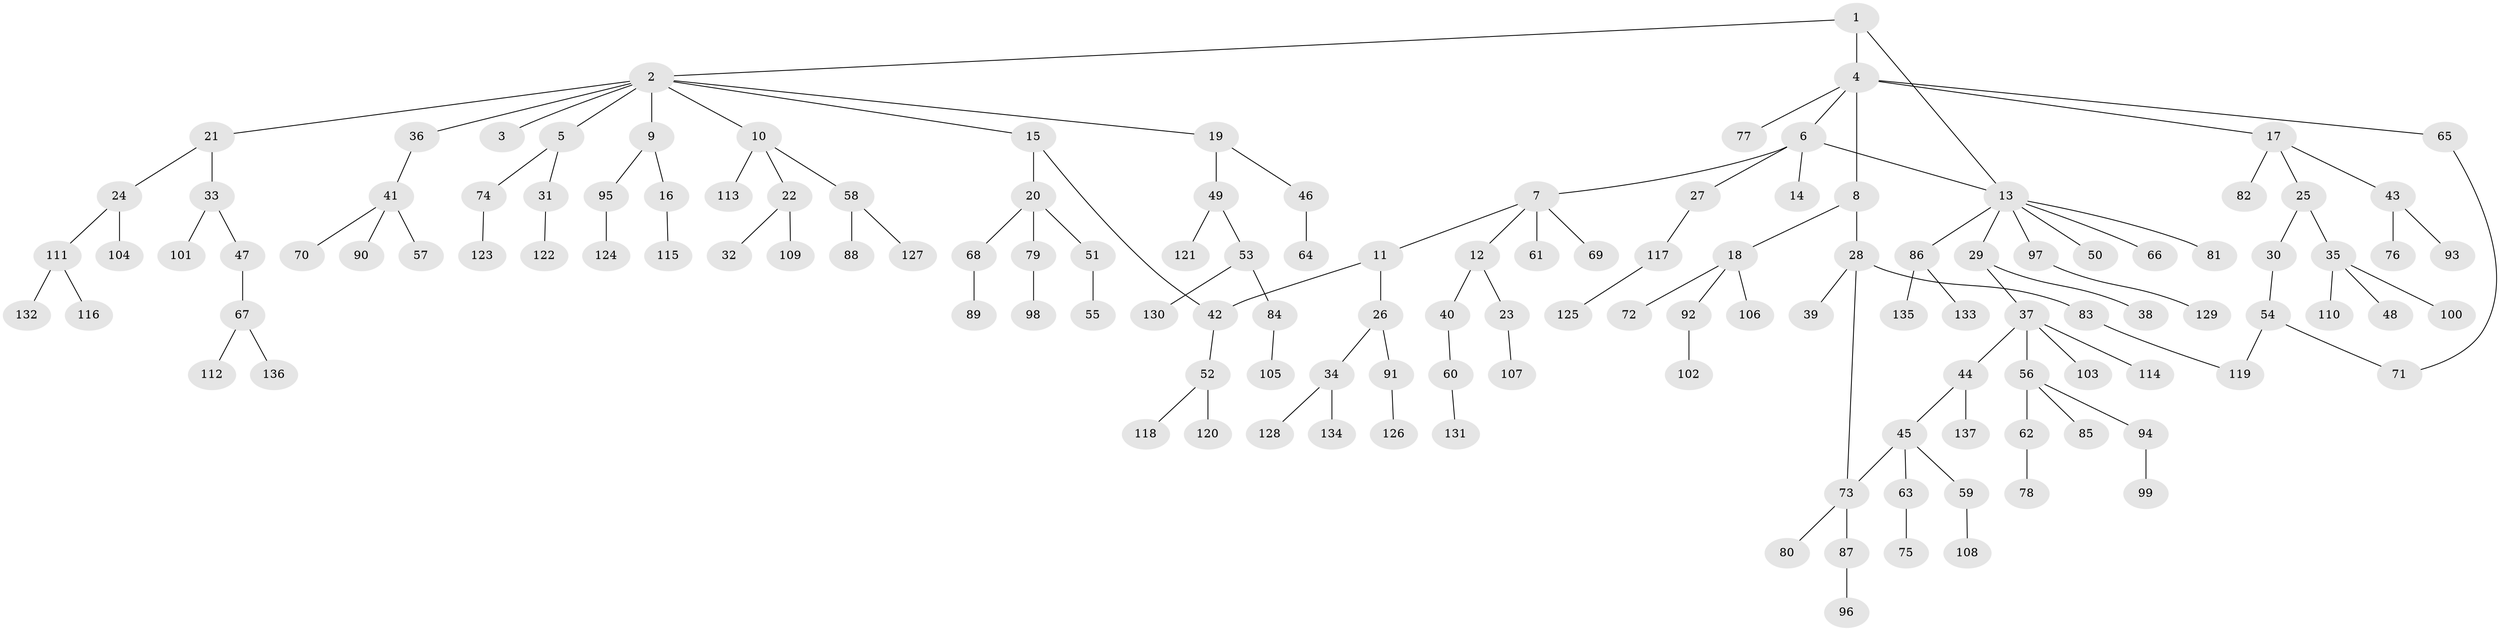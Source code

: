 // Generated by graph-tools (version 1.1) at 2025/41/03/09/25 04:41:45]
// undirected, 137 vertices, 141 edges
graph export_dot {
graph [start="1"]
  node [color=gray90,style=filled];
  1;
  2;
  3;
  4;
  5;
  6;
  7;
  8;
  9;
  10;
  11;
  12;
  13;
  14;
  15;
  16;
  17;
  18;
  19;
  20;
  21;
  22;
  23;
  24;
  25;
  26;
  27;
  28;
  29;
  30;
  31;
  32;
  33;
  34;
  35;
  36;
  37;
  38;
  39;
  40;
  41;
  42;
  43;
  44;
  45;
  46;
  47;
  48;
  49;
  50;
  51;
  52;
  53;
  54;
  55;
  56;
  57;
  58;
  59;
  60;
  61;
  62;
  63;
  64;
  65;
  66;
  67;
  68;
  69;
  70;
  71;
  72;
  73;
  74;
  75;
  76;
  77;
  78;
  79;
  80;
  81;
  82;
  83;
  84;
  85;
  86;
  87;
  88;
  89;
  90;
  91;
  92;
  93;
  94;
  95;
  96;
  97;
  98;
  99;
  100;
  101;
  102;
  103;
  104;
  105;
  106;
  107;
  108;
  109;
  110;
  111;
  112;
  113;
  114;
  115;
  116;
  117;
  118;
  119;
  120;
  121;
  122;
  123;
  124;
  125;
  126;
  127;
  128;
  129;
  130;
  131;
  132;
  133;
  134;
  135;
  136;
  137;
  1 -- 2;
  1 -- 4;
  1 -- 13;
  2 -- 3;
  2 -- 5;
  2 -- 9;
  2 -- 10;
  2 -- 15;
  2 -- 19;
  2 -- 21;
  2 -- 36;
  4 -- 6;
  4 -- 8;
  4 -- 17;
  4 -- 65;
  4 -- 77;
  5 -- 31;
  5 -- 74;
  6 -- 7;
  6 -- 14;
  6 -- 27;
  6 -- 13;
  7 -- 11;
  7 -- 12;
  7 -- 61;
  7 -- 69;
  8 -- 18;
  8 -- 28;
  9 -- 16;
  9 -- 95;
  10 -- 22;
  10 -- 58;
  10 -- 113;
  11 -- 26;
  11 -- 42;
  12 -- 23;
  12 -- 40;
  13 -- 29;
  13 -- 50;
  13 -- 66;
  13 -- 81;
  13 -- 86;
  13 -- 97;
  15 -- 20;
  15 -- 42;
  16 -- 115;
  17 -- 25;
  17 -- 43;
  17 -- 82;
  18 -- 72;
  18 -- 92;
  18 -- 106;
  19 -- 46;
  19 -- 49;
  20 -- 51;
  20 -- 68;
  20 -- 79;
  21 -- 24;
  21 -- 33;
  22 -- 32;
  22 -- 109;
  23 -- 107;
  24 -- 104;
  24 -- 111;
  25 -- 30;
  25 -- 35;
  26 -- 34;
  26 -- 91;
  27 -- 117;
  28 -- 39;
  28 -- 83;
  28 -- 73;
  29 -- 37;
  29 -- 38;
  30 -- 54;
  31 -- 122;
  33 -- 47;
  33 -- 101;
  34 -- 128;
  34 -- 134;
  35 -- 48;
  35 -- 100;
  35 -- 110;
  36 -- 41;
  37 -- 44;
  37 -- 56;
  37 -- 103;
  37 -- 114;
  40 -- 60;
  41 -- 57;
  41 -- 70;
  41 -- 90;
  42 -- 52;
  43 -- 76;
  43 -- 93;
  44 -- 45;
  44 -- 137;
  45 -- 59;
  45 -- 63;
  45 -- 73;
  46 -- 64;
  47 -- 67;
  49 -- 53;
  49 -- 121;
  51 -- 55;
  52 -- 118;
  52 -- 120;
  53 -- 84;
  53 -- 130;
  54 -- 71;
  54 -- 119;
  56 -- 62;
  56 -- 85;
  56 -- 94;
  58 -- 88;
  58 -- 127;
  59 -- 108;
  60 -- 131;
  62 -- 78;
  63 -- 75;
  65 -- 71;
  67 -- 112;
  67 -- 136;
  68 -- 89;
  73 -- 80;
  73 -- 87;
  74 -- 123;
  79 -- 98;
  83 -- 119;
  84 -- 105;
  86 -- 133;
  86 -- 135;
  87 -- 96;
  91 -- 126;
  92 -- 102;
  94 -- 99;
  95 -- 124;
  97 -- 129;
  111 -- 116;
  111 -- 132;
  117 -- 125;
}
